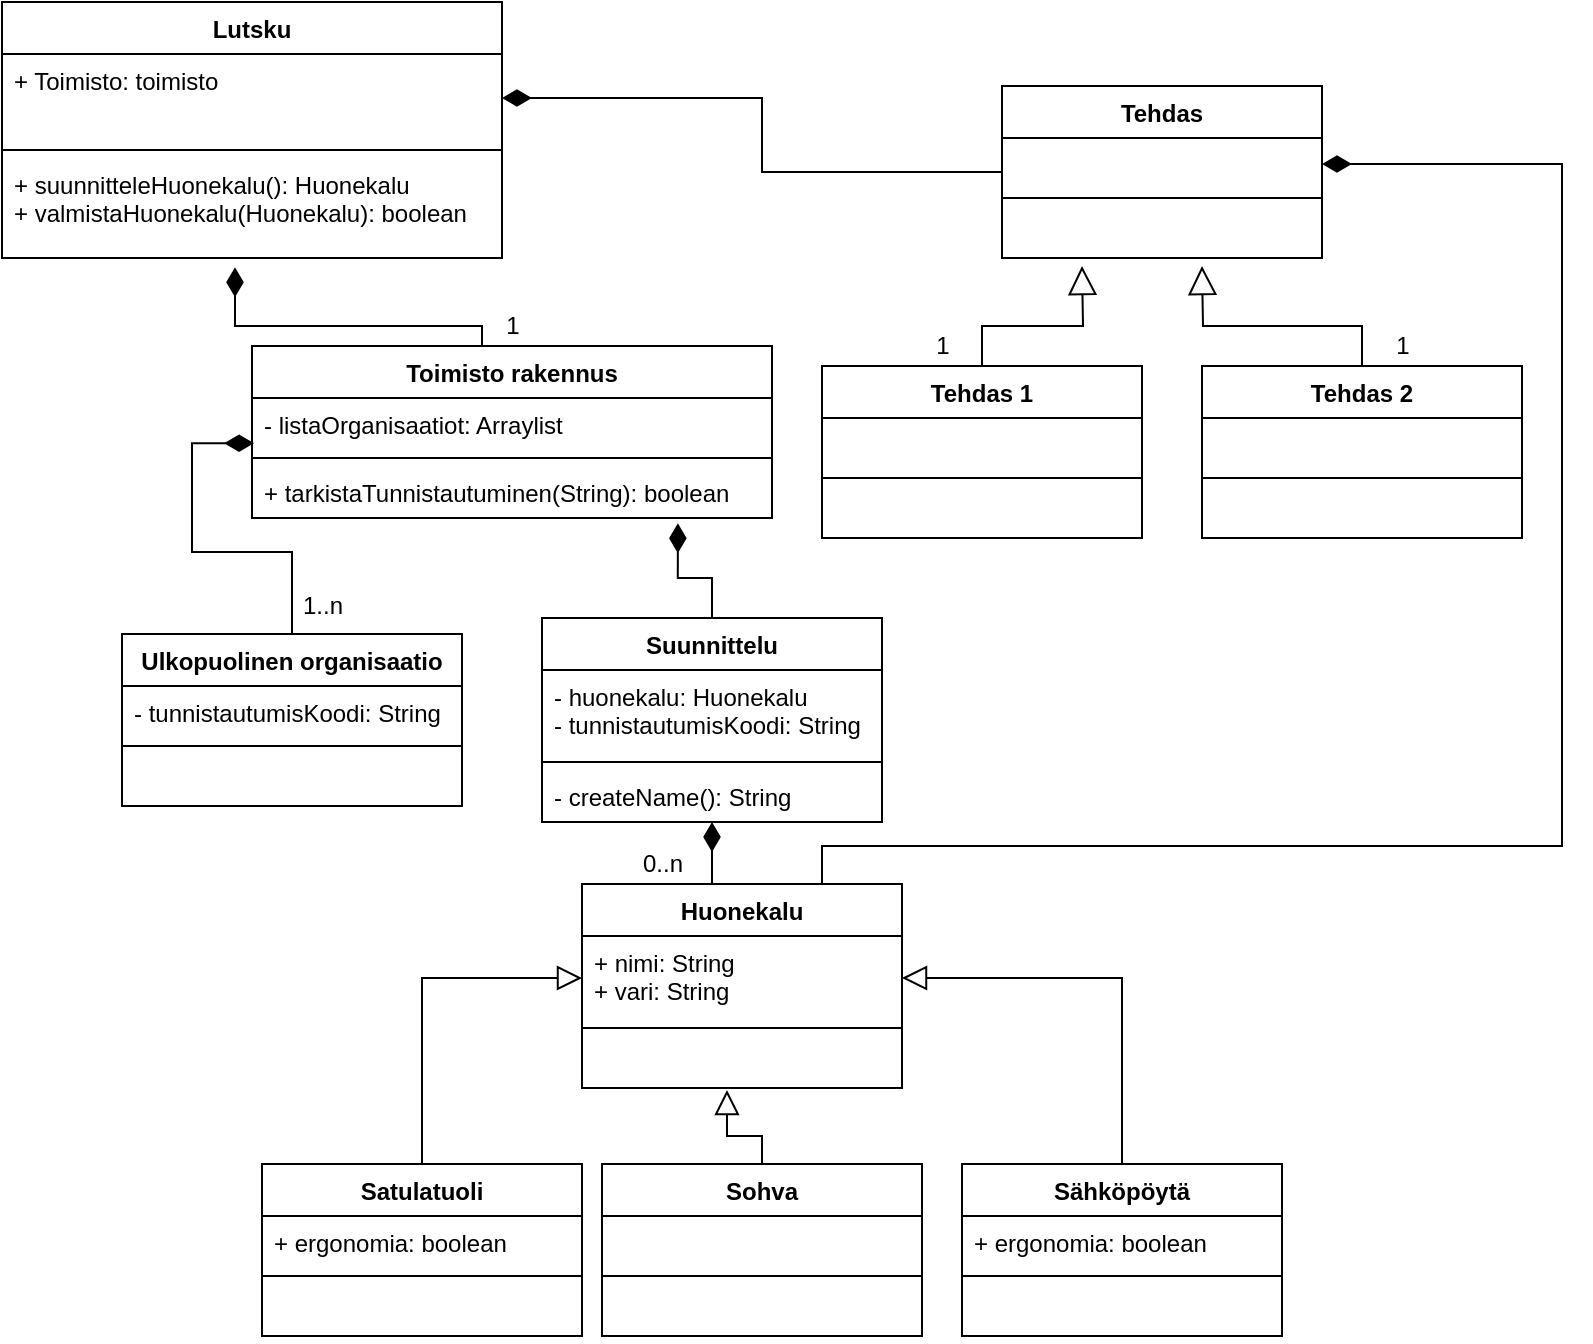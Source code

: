 <mxfile version="17.5.0" type="github">
  <diagram id="p8qquPJ__-azVaNXdX88" name="Page-1">
    <mxGraphModel dx="1038" dy="547" grid="1" gridSize="10" guides="1" tooltips="1" connect="1" arrows="1" fold="1" page="1" pageScale="1" pageWidth="850" pageHeight="1100" math="0" shadow="0">
      <root>
        <mxCell id="0" />
        <mxCell id="1" parent="0" />
        <mxCell id="pjOohzaRyATJTY9r6jGj-1" value="Lutsku" style="swimlane;fontStyle=1;align=center;verticalAlign=top;childLayout=stackLayout;horizontal=1;startSize=26;horizontalStack=0;resizeParent=1;resizeParentMax=0;resizeLast=0;collapsible=1;marginBottom=0;" vertex="1" parent="1">
          <mxGeometry x="40" y="8" width="250" height="128" as="geometry" />
        </mxCell>
        <mxCell id="pjOohzaRyATJTY9r6jGj-2" value="+ Toimisto: toimisto&#xa;" style="text;strokeColor=none;fillColor=none;align=left;verticalAlign=top;spacingLeft=4;spacingRight=4;overflow=hidden;rotatable=0;points=[[0,0.5],[1,0.5]];portConstraint=eastwest;" vertex="1" parent="pjOohzaRyATJTY9r6jGj-1">
          <mxGeometry y="26" width="250" height="44" as="geometry" />
        </mxCell>
        <mxCell id="pjOohzaRyATJTY9r6jGj-3" value="" style="line;strokeWidth=1;fillColor=none;align=left;verticalAlign=middle;spacingTop=-1;spacingLeft=3;spacingRight=3;rotatable=0;labelPosition=right;points=[];portConstraint=eastwest;" vertex="1" parent="pjOohzaRyATJTY9r6jGj-1">
          <mxGeometry y="70" width="250" height="8" as="geometry" />
        </mxCell>
        <mxCell id="pjOohzaRyATJTY9r6jGj-4" value="+ suunnitteleHuonekalu(): Huonekalu&#xa;+ valmistaHuonekalu(Huonekalu): boolean" style="text;strokeColor=none;fillColor=none;align=left;verticalAlign=top;spacingLeft=4;spacingRight=4;overflow=hidden;rotatable=0;points=[[0,0.5],[1,0.5]];portConstraint=eastwest;" vertex="1" parent="pjOohzaRyATJTY9r6jGj-1">
          <mxGeometry y="78" width="250" height="50" as="geometry" />
        </mxCell>
        <mxCell id="pjOohzaRyATJTY9r6jGj-26" style="edgeStyle=orthogonalEdgeStyle;rounded=0;orthogonalLoop=1;jettySize=auto;html=1;exitX=0.5;exitY=0;exitDx=0;exitDy=0;entryX=0;entryY=0.5;entryDx=0;entryDy=0;endArrow=block;endFill=0;endSize=10;" edge="1" parent="1" source="pjOohzaRyATJTY9r6jGj-5" target="pjOohzaRyATJTY9r6jGj-22">
          <mxGeometry relative="1" as="geometry" />
        </mxCell>
        <mxCell id="pjOohzaRyATJTY9r6jGj-5" value="Satulatuoli" style="swimlane;fontStyle=1;align=center;verticalAlign=top;childLayout=stackLayout;horizontal=1;startSize=26;horizontalStack=0;resizeParent=1;resizeParentMax=0;resizeLast=0;collapsible=1;marginBottom=0;" vertex="1" parent="1">
          <mxGeometry x="170" y="589" width="160" height="86" as="geometry" />
        </mxCell>
        <mxCell id="pjOohzaRyATJTY9r6jGj-6" value="+ ergonomia: boolean" style="text;strokeColor=none;fillColor=none;align=left;verticalAlign=top;spacingLeft=4;spacingRight=4;overflow=hidden;rotatable=0;points=[[0,0.5],[1,0.5]];portConstraint=eastwest;" vertex="1" parent="pjOohzaRyATJTY9r6jGj-5">
          <mxGeometry y="26" width="160" height="26" as="geometry" />
        </mxCell>
        <mxCell id="pjOohzaRyATJTY9r6jGj-7" value="" style="line;strokeWidth=1;fillColor=none;align=left;verticalAlign=middle;spacingTop=-1;spacingLeft=3;spacingRight=3;rotatable=0;labelPosition=right;points=[];portConstraint=eastwest;" vertex="1" parent="pjOohzaRyATJTY9r6jGj-5">
          <mxGeometry y="52" width="160" height="8" as="geometry" />
        </mxCell>
        <mxCell id="pjOohzaRyATJTY9r6jGj-8" value=" " style="text;strokeColor=none;fillColor=none;align=left;verticalAlign=top;spacingLeft=4;spacingRight=4;overflow=hidden;rotatable=0;points=[[0,0.5],[1,0.5]];portConstraint=eastwest;" vertex="1" parent="pjOohzaRyATJTY9r6jGj-5">
          <mxGeometry y="60" width="160" height="26" as="geometry" />
        </mxCell>
        <mxCell id="pjOohzaRyATJTY9r6jGj-25" style="edgeStyle=orthogonalEdgeStyle;rounded=0;orthogonalLoop=1;jettySize=auto;html=1;entryX=1;entryY=0.5;entryDx=0;entryDy=0;endArrow=block;endFill=0;endSize=10;" edge="1" parent="1" source="pjOohzaRyATJTY9r6jGj-9" target="pjOohzaRyATJTY9r6jGj-22">
          <mxGeometry relative="1" as="geometry" />
        </mxCell>
        <mxCell id="pjOohzaRyATJTY9r6jGj-9" value="Sähköpöytä" style="swimlane;fontStyle=1;align=center;verticalAlign=top;childLayout=stackLayout;horizontal=1;startSize=26;horizontalStack=0;resizeParent=1;resizeParentMax=0;resizeLast=0;collapsible=1;marginBottom=0;" vertex="1" parent="1">
          <mxGeometry x="520" y="589" width="160" height="86" as="geometry" />
        </mxCell>
        <mxCell id="pjOohzaRyATJTY9r6jGj-10" value="+ ergonomia: boolean" style="text;strokeColor=none;fillColor=none;align=left;verticalAlign=top;spacingLeft=4;spacingRight=4;overflow=hidden;rotatable=0;points=[[0,0.5],[1,0.5]];portConstraint=eastwest;" vertex="1" parent="pjOohzaRyATJTY9r6jGj-9">
          <mxGeometry y="26" width="160" height="26" as="geometry" />
        </mxCell>
        <mxCell id="pjOohzaRyATJTY9r6jGj-11" value="" style="line;strokeWidth=1;fillColor=none;align=left;verticalAlign=middle;spacingTop=-1;spacingLeft=3;spacingRight=3;rotatable=0;labelPosition=right;points=[];portConstraint=eastwest;" vertex="1" parent="pjOohzaRyATJTY9r6jGj-9">
          <mxGeometry y="52" width="160" height="8" as="geometry" />
        </mxCell>
        <mxCell id="pjOohzaRyATJTY9r6jGj-12" value=" " style="text;strokeColor=none;fillColor=none;align=left;verticalAlign=top;spacingLeft=4;spacingRight=4;overflow=hidden;rotatable=0;points=[[0,0.5],[1,0.5]];portConstraint=eastwest;" vertex="1" parent="pjOohzaRyATJTY9r6jGj-9">
          <mxGeometry y="60" width="160" height="26" as="geometry" />
        </mxCell>
        <mxCell id="pjOohzaRyATJTY9r6jGj-46" style="edgeStyle=orthogonalEdgeStyle;rounded=0;orthogonalLoop=1;jettySize=auto;html=1;endArrow=block;endFill=0;endSize=12;" edge="1" parent="1" source="pjOohzaRyATJTY9r6jGj-13">
          <mxGeometry relative="1" as="geometry">
            <mxPoint x="580" y="140" as="targetPoint" />
          </mxGeometry>
        </mxCell>
        <mxCell id="pjOohzaRyATJTY9r6jGj-13" value="Tehdas 1" style="swimlane;fontStyle=1;align=center;verticalAlign=top;childLayout=stackLayout;horizontal=1;startSize=26;horizontalStack=0;resizeParent=1;resizeParentMax=0;resizeLast=0;collapsible=1;marginBottom=0;" vertex="1" parent="1">
          <mxGeometry x="450" y="190" width="160" height="86" as="geometry" />
        </mxCell>
        <mxCell id="pjOohzaRyATJTY9r6jGj-14" value=" " style="text;strokeColor=none;fillColor=none;align=left;verticalAlign=top;spacingLeft=4;spacingRight=4;overflow=hidden;rotatable=0;points=[[0,0.5],[1,0.5]];portConstraint=eastwest;" vertex="1" parent="pjOohzaRyATJTY9r6jGj-13">
          <mxGeometry y="26" width="160" height="26" as="geometry" />
        </mxCell>
        <mxCell id="pjOohzaRyATJTY9r6jGj-15" value="" style="line;strokeWidth=1;fillColor=none;align=left;verticalAlign=middle;spacingTop=-1;spacingLeft=3;spacingRight=3;rotatable=0;labelPosition=right;points=[];portConstraint=eastwest;" vertex="1" parent="pjOohzaRyATJTY9r6jGj-13">
          <mxGeometry y="52" width="160" height="8" as="geometry" />
        </mxCell>
        <mxCell id="pjOohzaRyATJTY9r6jGj-16" value=" " style="text;strokeColor=none;fillColor=none;align=left;verticalAlign=top;spacingLeft=4;spacingRight=4;overflow=hidden;rotatable=0;points=[[0,0.5],[1,0.5]];portConstraint=eastwest;" vertex="1" parent="pjOohzaRyATJTY9r6jGj-13">
          <mxGeometry y="60" width="160" height="26" as="geometry" />
        </mxCell>
        <mxCell id="pjOohzaRyATJTY9r6jGj-45" style="edgeStyle=orthogonalEdgeStyle;rounded=0;orthogonalLoop=1;jettySize=auto;html=1;endArrow=block;endFill=0;endSize=12;" edge="1" parent="1" source="pjOohzaRyATJTY9r6jGj-17">
          <mxGeometry relative="1" as="geometry">
            <mxPoint x="640" y="140" as="targetPoint" />
          </mxGeometry>
        </mxCell>
        <mxCell id="pjOohzaRyATJTY9r6jGj-17" value="Tehdas 2" style="swimlane;fontStyle=1;align=center;verticalAlign=top;childLayout=stackLayout;horizontal=1;startSize=26;horizontalStack=0;resizeParent=1;resizeParentMax=0;resizeLast=0;collapsible=1;marginBottom=0;" vertex="1" parent="1">
          <mxGeometry x="640" y="190" width="160" height="86" as="geometry" />
        </mxCell>
        <mxCell id="pjOohzaRyATJTY9r6jGj-18" value=" " style="text;strokeColor=none;fillColor=none;align=left;verticalAlign=top;spacingLeft=4;spacingRight=4;overflow=hidden;rotatable=0;points=[[0,0.5],[1,0.5]];portConstraint=eastwest;" vertex="1" parent="pjOohzaRyATJTY9r6jGj-17">
          <mxGeometry y="26" width="160" height="26" as="geometry" />
        </mxCell>
        <mxCell id="pjOohzaRyATJTY9r6jGj-19" value="" style="line;strokeWidth=1;fillColor=none;align=left;verticalAlign=middle;spacingTop=-1;spacingLeft=3;spacingRight=3;rotatable=0;labelPosition=right;points=[];portConstraint=eastwest;" vertex="1" parent="pjOohzaRyATJTY9r6jGj-17">
          <mxGeometry y="52" width="160" height="8" as="geometry" />
        </mxCell>
        <mxCell id="pjOohzaRyATJTY9r6jGj-20" value=" " style="text;strokeColor=none;fillColor=none;align=left;verticalAlign=top;spacingLeft=4;spacingRight=4;overflow=hidden;rotatable=0;points=[[0,0.5],[1,0.5]];portConstraint=eastwest;" vertex="1" parent="pjOohzaRyATJTY9r6jGj-17">
          <mxGeometry y="60" width="160" height="26" as="geometry" />
        </mxCell>
        <mxCell id="pjOohzaRyATJTY9r6jGj-64" style="edgeStyle=orthogonalEdgeStyle;rounded=0;orthogonalLoop=1;jettySize=auto;html=1;exitX=0.5;exitY=0;exitDx=0;exitDy=0;entryX=0.5;entryY=1;entryDx=0;entryDy=0;entryPerimeter=0;endArrow=diamondThin;endFill=1;endSize=12;" edge="1" parent="1" source="pjOohzaRyATJTY9r6jGj-21" target="pjOohzaRyATJTY9r6jGj-60">
          <mxGeometry relative="1" as="geometry" />
        </mxCell>
        <mxCell id="pjOohzaRyATJTY9r6jGj-65" style="edgeStyle=orthogonalEdgeStyle;rounded=0;orthogonalLoop=1;jettySize=auto;html=1;exitX=0.75;exitY=0;exitDx=0;exitDy=0;entryX=1;entryY=0.5;entryDx=0;entryDy=0;endArrow=diamondThin;endFill=1;endSize=12;" edge="1" parent="1" source="pjOohzaRyATJTY9r6jGj-21" target="pjOohzaRyATJTY9r6jGj-35">
          <mxGeometry relative="1" as="geometry">
            <Array as="points">
              <mxPoint x="450" y="430" />
              <mxPoint x="820" y="430" />
              <mxPoint x="820" y="89" />
            </Array>
          </mxGeometry>
        </mxCell>
        <mxCell id="pjOohzaRyATJTY9r6jGj-21" value="Huonekalu" style="swimlane;fontStyle=1;align=center;verticalAlign=top;childLayout=stackLayout;horizontal=1;startSize=26;horizontalStack=0;resizeParent=1;resizeParentMax=0;resizeLast=0;collapsible=1;marginBottom=0;" vertex="1" parent="1">
          <mxGeometry x="330" y="449" width="160" height="102" as="geometry" />
        </mxCell>
        <mxCell id="pjOohzaRyATJTY9r6jGj-22" value="+ nimi: String&#xa;+ vari: String" style="text;strokeColor=none;fillColor=none;align=left;verticalAlign=top;spacingLeft=4;spacingRight=4;overflow=hidden;rotatable=0;points=[[0,0.5],[1,0.5]];portConstraint=eastwest;" vertex="1" parent="pjOohzaRyATJTY9r6jGj-21">
          <mxGeometry y="26" width="160" height="42" as="geometry" />
        </mxCell>
        <mxCell id="pjOohzaRyATJTY9r6jGj-23" value="" style="line;strokeWidth=1;fillColor=none;align=left;verticalAlign=middle;spacingTop=-1;spacingLeft=3;spacingRight=3;rotatable=0;labelPosition=right;points=[];portConstraint=eastwest;" vertex="1" parent="pjOohzaRyATJTY9r6jGj-21">
          <mxGeometry y="68" width="160" height="8" as="geometry" />
        </mxCell>
        <mxCell id="pjOohzaRyATJTY9r6jGj-24" value=" " style="text;strokeColor=none;fillColor=none;align=left;verticalAlign=top;spacingLeft=4;spacingRight=4;overflow=hidden;rotatable=0;points=[[0,0.5],[1,0.5]];portConstraint=eastwest;" vertex="1" parent="pjOohzaRyATJTY9r6jGj-21">
          <mxGeometry y="76" width="160" height="26" as="geometry" />
        </mxCell>
        <mxCell id="pjOohzaRyATJTY9r6jGj-31" style="edgeStyle=orthogonalEdgeStyle;rounded=0;orthogonalLoop=1;jettySize=auto;html=1;entryX=0.453;entryY=1.038;entryDx=0;entryDy=0;entryPerimeter=0;endArrow=block;endFill=0;endSize=10;" edge="1" parent="1" source="pjOohzaRyATJTY9r6jGj-27" target="pjOohzaRyATJTY9r6jGj-24">
          <mxGeometry relative="1" as="geometry">
            <Array as="points">
              <mxPoint x="420" y="575" />
              <mxPoint x="403" y="575" />
            </Array>
          </mxGeometry>
        </mxCell>
        <mxCell id="pjOohzaRyATJTY9r6jGj-27" value="Sohva" style="swimlane;fontStyle=1;align=center;verticalAlign=top;childLayout=stackLayout;horizontal=1;startSize=26;horizontalStack=0;resizeParent=1;resizeParentMax=0;resizeLast=0;collapsible=1;marginBottom=0;" vertex="1" parent="1">
          <mxGeometry x="340" y="589" width="160" height="86" as="geometry" />
        </mxCell>
        <mxCell id="pjOohzaRyATJTY9r6jGj-28" value=" " style="text;strokeColor=none;fillColor=none;align=left;verticalAlign=top;spacingLeft=4;spacingRight=4;overflow=hidden;rotatable=0;points=[[0,0.5],[1,0.5]];portConstraint=eastwest;" vertex="1" parent="pjOohzaRyATJTY9r6jGj-27">
          <mxGeometry y="26" width="160" height="26" as="geometry" />
        </mxCell>
        <mxCell id="pjOohzaRyATJTY9r6jGj-29" value="" style="line;strokeWidth=1;fillColor=none;align=left;verticalAlign=middle;spacingTop=-1;spacingLeft=3;spacingRight=3;rotatable=0;labelPosition=right;points=[];portConstraint=eastwest;" vertex="1" parent="pjOohzaRyATJTY9r6jGj-27">
          <mxGeometry y="52" width="160" height="8" as="geometry" />
        </mxCell>
        <mxCell id="pjOohzaRyATJTY9r6jGj-30" value=" " style="text;strokeColor=none;fillColor=none;align=left;verticalAlign=top;spacingLeft=4;spacingRight=4;overflow=hidden;rotatable=0;points=[[0,0.5],[1,0.5]];portConstraint=eastwest;" vertex="1" parent="pjOohzaRyATJTY9r6jGj-27">
          <mxGeometry y="60" width="160" height="26" as="geometry" />
        </mxCell>
        <mxCell id="pjOohzaRyATJTY9r6jGj-47" style="edgeStyle=orthogonalEdgeStyle;rounded=0;orthogonalLoop=1;jettySize=auto;html=1;entryX=1;entryY=0.5;entryDx=0;entryDy=0;endArrow=diamondThin;endFill=1;endSize=12;" edge="1" parent="1" source="pjOohzaRyATJTY9r6jGj-34" target="pjOohzaRyATJTY9r6jGj-2">
          <mxGeometry relative="1" as="geometry" />
        </mxCell>
        <mxCell id="pjOohzaRyATJTY9r6jGj-34" value="Tehdas" style="swimlane;fontStyle=1;align=center;verticalAlign=top;childLayout=stackLayout;horizontal=1;startSize=26;horizontalStack=0;resizeParent=1;resizeParentMax=0;resizeLast=0;collapsible=1;marginBottom=0;" vertex="1" parent="1">
          <mxGeometry x="540" y="50" width="160" height="86" as="geometry" />
        </mxCell>
        <mxCell id="pjOohzaRyATJTY9r6jGj-35" value=" " style="text;strokeColor=none;fillColor=none;align=left;verticalAlign=top;spacingLeft=4;spacingRight=4;overflow=hidden;rotatable=0;points=[[0,0.5],[1,0.5]];portConstraint=eastwest;" vertex="1" parent="pjOohzaRyATJTY9r6jGj-34">
          <mxGeometry y="26" width="160" height="26" as="geometry" />
        </mxCell>
        <mxCell id="pjOohzaRyATJTY9r6jGj-36" value="" style="line;strokeWidth=1;fillColor=none;align=left;verticalAlign=middle;spacingTop=-1;spacingLeft=3;spacingRight=3;rotatable=0;labelPosition=right;points=[];portConstraint=eastwest;" vertex="1" parent="pjOohzaRyATJTY9r6jGj-34">
          <mxGeometry y="52" width="160" height="8" as="geometry" />
        </mxCell>
        <mxCell id="pjOohzaRyATJTY9r6jGj-37" value=" " style="text;strokeColor=none;fillColor=none;align=left;verticalAlign=top;spacingLeft=4;spacingRight=4;overflow=hidden;rotatable=0;points=[[0,0.5],[1,0.5]];portConstraint=eastwest;" vertex="1" parent="pjOohzaRyATJTY9r6jGj-34">
          <mxGeometry y="60" width="160" height="26" as="geometry" />
        </mxCell>
        <mxCell id="pjOohzaRyATJTY9r6jGj-48" style="edgeStyle=orthogonalEdgeStyle;rounded=0;orthogonalLoop=1;jettySize=auto;html=1;entryX=0.466;entryY=1.092;entryDx=0;entryDy=0;entryPerimeter=0;endArrow=diamondThin;endFill=1;endSize=12;" edge="1" parent="1" source="pjOohzaRyATJTY9r6jGj-38" target="pjOohzaRyATJTY9r6jGj-4">
          <mxGeometry relative="1" as="geometry">
            <Array as="points">
              <mxPoint x="280" y="170" />
              <mxPoint x="157" y="170" />
            </Array>
          </mxGeometry>
        </mxCell>
        <mxCell id="pjOohzaRyATJTY9r6jGj-38" value="Toimisto rakennus" style="swimlane;fontStyle=1;align=center;verticalAlign=top;childLayout=stackLayout;horizontal=1;startSize=26;horizontalStack=0;resizeParent=1;resizeParentMax=0;resizeLast=0;collapsible=1;marginBottom=0;" vertex="1" parent="1">
          <mxGeometry x="165" y="180" width="260" height="86" as="geometry" />
        </mxCell>
        <mxCell id="pjOohzaRyATJTY9r6jGj-39" value="- listaOrganisaatiot: Arraylist " style="text;strokeColor=none;fillColor=none;align=left;verticalAlign=top;spacingLeft=4;spacingRight=4;overflow=hidden;rotatable=0;points=[[0,0.5],[1,0.5]];portConstraint=eastwest;" vertex="1" parent="pjOohzaRyATJTY9r6jGj-38">
          <mxGeometry y="26" width="260" height="26" as="geometry" />
        </mxCell>
        <mxCell id="pjOohzaRyATJTY9r6jGj-40" value="" style="line;strokeWidth=1;fillColor=none;align=left;verticalAlign=middle;spacingTop=-1;spacingLeft=3;spacingRight=3;rotatable=0;labelPosition=right;points=[];portConstraint=eastwest;" vertex="1" parent="pjOohzaRyATJTY9r6jGj-38">
          <mxGeometry y="52" width="260" height="8" as="geometry" />
        </mxCell>
        <mxCell id="pjOohzaRyATJTY9r6jGj-41" value="+ tarkistaTunnistautuminen(String): boolean" style="text;strokeColor=none;fillColor=none;align=left;verticalAlign=top;spacingLeft=4;spacingRight=4;overflow=hidden;rotatable=0;points=[[0,0.5],[1,0.5]];portConstraint=eastwest;" vertex="1" parent="pjOohzaRyATJTY9r6jGj-38">
          <mxGeometry y="60" width="260" height="26" as="geometry" />
        </mxCell>
        <mxCell id="pjOohzaRyATJTY9r6jGj-49" value="0..n" style="text;html=1;align=center;verticalAlign=middle;resizable=0;points=[];autosize=1;strokeColor=none;fillColor=none;" vertex="1" parent="1">
          <mxGeometry x="350" y="429" width="40" height="20" as="geometry" />
        </mxCell>
        <mxCell id="pjOohzaRyATJTY9r6jGj-50" value="1" style="text;html=1;align=center;verticalAlign=middle;resizable=0;points=[];autosize=1;strokeColor=none;fillColor=none;" vertex="1" parent="1">
          <mxGeometry x="285" y="160" width="20" height="20" as="geometry" />
        </mxCell>
        <mxCell id="pjOohzaRyATJTY9r6jGj-51" value="1" style="text;html=1;align=center;verticalAlign=middle;resizable=0;points=[];autosize=1;strokeColor=none;fillColor=none;" vertex="1" parent="1">
          <mxGeometry x="500" y="170" width="20" height="20" as="geometry" />
        </mxCell>
        <mxCell id="pjOohzaRyATJTY9r6jGj-52" value="1" style="text;html=1;align=center;verticalAlign=middle;resizable=0;points=[];autosize=1;strokeColor=none;fillColor=none;" vertex="1" parent="1">
          <mxGeometry x="730" y="170" width="20" height="20" as="geometry" />
        </mxCell>
        <mxCell id="pjOohzaRyATJTY9r6jGj-66" style="edgeStyle=orthogonalEdgeStyle;rounded=0;orthogonalLoop=1;jettySize=auto;html=1;exitX=0.5;exitY=0;exitDx=0;exitDy=0;entryX=0.004;entryY=0.869;entryDx=0;entryDy=0;entryPerimeter=0;endArrow=diamondThin;endFill=1;endSize=12;" edge="1" parent="1" source="pjOohzaRyATJTY9r6jGj-53" target="pjOohzaRyATJTY9r6jGj-39">
          <mxGeometry relative="1" as="geometry" />
        </mxCell>
        <mxCell id="pjOohzaRyATJTY9r6jGj-53" value="Ulkopuolinen organisaatio" style="swimlane;fontStyle=1;align=center;verticalAlign=top;childLayout=stackLayout;horizontal=1;startSize=26;horizontalStack=0;resizeParent=1;resizeParentMax=0;resizeLast=0;collapsible=1;marginBottom=0;" vertex="1" parent="1">
          <mxGeometry x="100" y="324" width="170" height="86" as="geometry" />
        </mxCell>
        <mxCell id="pjOohzaRyATJTY9r6jGj-54" value="- tunnistautumisKoodi: String" style="text;strokeColor=none;fillColor=none;align=left;verticalAlign=top;spacingLeft=4;spacingRight=4;overflow=hidden;rotatable=0;points=[[0,0.5],[1,0.5]];portConstraint=eastwest;" vertex="1" parent="pjOohzaRyATJTY9r6jGj-53">
          <mxGeometry y="26" width="170" height="26" as="geometry" />
        </mxCell>
        <mxCell id="pjOohzaRyATJTY9r6jGj-55" value="" style="line;strokeWidth=1;fillColor=none;align=left;verticalAlign=middle;spacingTop=-1;spacingLeft=3;spacingRight=3;rotatable=0;labelPosition=right;points=[];portConstraint=eastwest;" vertex="1" parent="pjOohzaRyATJTY9r6jGj-53">
          <mxGeometry y="52" width="170" height="8" as="geometry" />
        </mxCell>
        <mxCell id="pjOohzaRyATJTY9r6jGj-56" value=" " style="text;strokeColor=none;fillColor=none;align=left;verticalAlign=top;spacingLeft=4;spacingRight=4;overflow=hidden;rotatable=0;points=[[0,0.5],[1,0.5]];portConstraint=eastwest;" vertex="1" parent="pjOohzaRyATJTY9r6jGj-53">
          <mxGeometry y="60" width="170" height="26" as="geometry" />
        </mxCell>
        <mxCell id="pjOohzaRyATJTY9r6jGj-67" style="edgeStyle=orthogonalEdgeStyle;rounded=0;orthogonalLoop=1;jettySize=auto;html=1;entryX=0.819;entryY=1.1;entryDx=0;entryDy=0;entryPerimeter=0;endArrow=diamondThin;endFill=1;endSize=12;" edge="1" parent="1" source="pjOohzaRyATJTY9r6jGj-57" target="pjOohzaRyATJTY9r6jGj-41">
          <mxGeometry relative="1" as="geometry">
            <Array as="points">
              <mxPoint x="395" y="296" />
              <mxPoint x="378" y="296" />
            </Array>
          </mxGeometry>
        </mxCell>
        <mxCell id="pjOohzaRyATJTY9r6jGj-57" value="Suunnittelu" style="swimlane;fontStyle=1;align=center;verticalAlign=top;childLayout=stackLayout;horizontal=1;startSize=26;horizontalStack=0;resizeParent=1;resizeParentMax=0;resizeLast=0;collapsible=1;marginBottom=0;" vertex="1" parent="1">
          <mxGeometry x="310" y="316" width="170" height="102" as="geometry" />
        </mxCell>
        <mxCell id="pjOohzaRyATJTY9r6jGj-58" value="- huonekalu: Huonekalu&#xa;- tunnistautumisKoodi: String" style="text;strokeColor=none;fillColor=none;align=left;verticalAlign=top;spacingLeft=4;spacingRight=4;overflow=hidden;rotatable=0;points=[[0,0.5],[1,0.5]];portConstraint=eastwest;" vertex="1" parent="pjOohzaRyATJTY9r6jGj-57">
          <mxGeometry y="26" width="170" height="42" as="geometry" />
        </mxCell>
        <mxCell id="pjOohzaRyATJTY9r6jGj-59" value="" style="line;strokeWidth=1;fillColor=none;align=left;verticalAlign=middle;spacingTop=-1;spacingLeft=3;spacingRight=3;rotatable=0;labelPosition=right;points=[];portConstraint=eastwest;" vertex="1" parent="pjOohzaRyATJTY9r6jGj-57">
          <mxGeometry y="68" width="170" height="8" as="geometry" />
        </mxCell>
        <mxCell id="pjOohzaRyATJTY9r6jGj-60" value="- createName(): String" style="text;strokeColor=none;fillColor=none;align=left;verticalAlign=top;spacingLeft=4;spacingRight=4;overflow=hidden;rotatable=0;points=[[0,0.5],[1,0.5]];portConstraint=eastwest;" vertex="1" parent="pjOohzaRyATJTY9r6jGj-57">
          <mxGeometry y="76" width="170" height="26" as="geometry" />
        </mxCell>
        <mxCell id="pjOohzaRyATJTY9r6jGj-68" value="1..n" style="text;html=1;align=center;verticalAlign=middle;resizable=0;points=[];autosize=1;strokeColor=none;fillColor=none;" vertex="1" parent="1">
          <mxGeometry x="180" y="300" width="40" height="20" as="geometry" />
        </mxCell>
      </root>
    </mxGraphModel>
  </diagram>
</mxfile>
